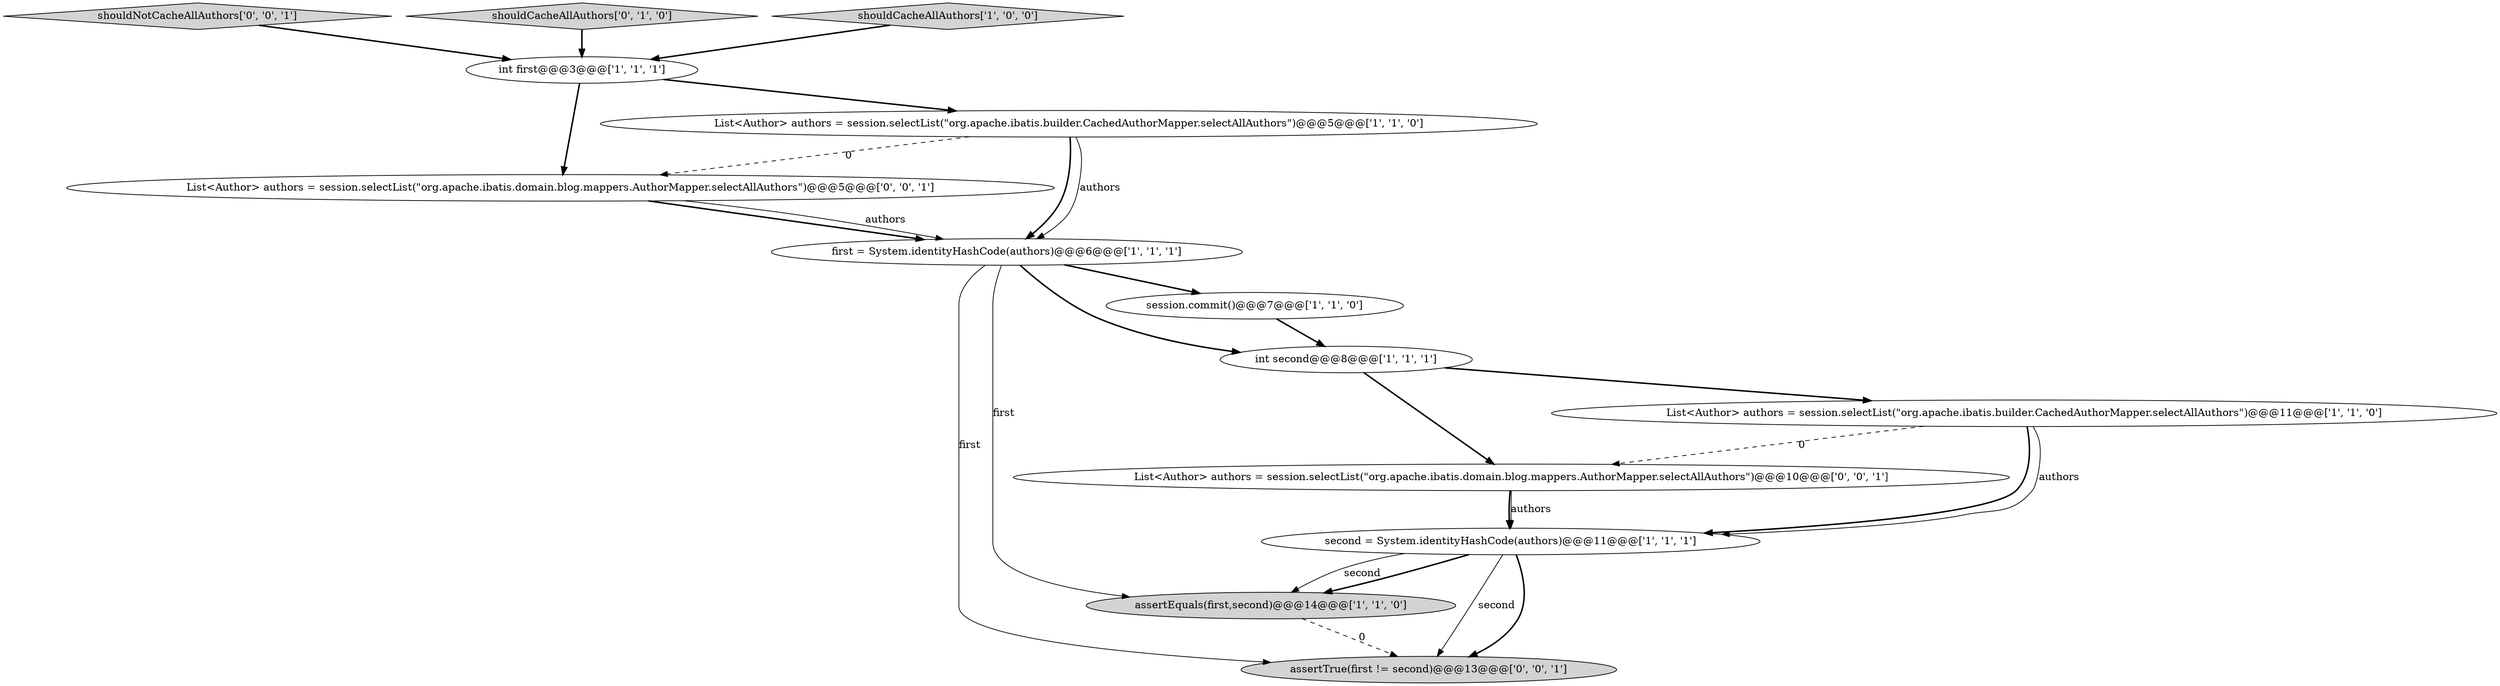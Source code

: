 digraph {
0 [style = filled, label = "first = System.identityHashCode(authors)@@@6@@@['1', '1', '1']", fillcolor = white, shape = ellipse image = "AAA0AAABBB1BBB"];
5 [style = filled, label = "assertEquals(first,second)@@@14@@@['1', '1', '0']", fillcolor = lightgray, shape = ellipse image = "AAA0AAABBB1BBB"];
6 [style = filled, label = "int second@@@8@@@['1', '1', '1']", fillcolor = white, shape = ellipse image = "AAA0AAABBB1BBB"];
1 [style = filled, label = "int first@@@3@@@['1', '1', '1']", fillcolor = white, shape = ellipse image = "AAA0AAABBB1BBB"];
7 [style = filled, label = "second = System.identityHashCode(authors)@@@11@@@['1', '1', '1']", fillcolor = white, shape = ellipse image = "AAA0AAABBB1BBB"];
11 [style = filled, label = "assertTrue(first != second)@@@13@@@['0', '0', '1']", fillcolor = lightgray, shape = ellipse image = "AAA0AAABBB3BBB"];
12 [style = filled, label = "List<Author> authors = session.selectList(\"org.apache.ibatis.domain.blog.mappers.AuthorMapper.selectAllAuthors\")@@@5@@@['0', '0', '1']", fillcolor = white, shape = ellipse image = "AAA0AAABBB3BBB"];
10 [style = filled, label = "List<Author> authors = session.selectList(\"org.apache.ibatis.domain.blog.mappers.AuthorMapper.selectAllAuthors\")@@@10@@@['0', '0', '1']", fillcolor = white, shape = ellipse image = "AAA0AAABBB3BBB"];
3 [style = filled, label = "session.commit()@@@7@@@['1', '1', '0']", fillcolor = white, shape = ellipse image = "AAA0AAABBB1BBB"];
8 [style = filled, label = "List<Author> authors = session.selectList(\"org.apache.ibatis.builder.CachedAuthorMapper.selectAllAuthors\")@@@5@@@['1', '1', '0']", fillcolor = white, shape = ellipse image = "AAA0AAABBB1BBB"];
13 [style = filled, label = "shouldNotCacheAllAuthors['0', '0', '1']", fillcolor = lightgray, shape = diamond image = "AAA0AAABBB3BBB"];
9 [style = filled, label = "shouldCacheAllAuthors['0', '1', '0']", fillcolor = lightgray, shape = diamond image = "AAA0AAABBB2BBB"];
4 [style = filled, label = "List<Author> authors = session.selectList(\"org.apache.ibatis.builder.CachedAuthorMapper.selectAllAuthors\")@@@11@@@['1', '1', '0']", fillcolor = white, shape = ellipse image = "AAA0AAABBB1BBB"];
2 [style = filled, label = "shouldCacheAllAuthors['1', '0', '0']", fillcolor = lightgray, shape = diamond image = "AAA0AAABBB1BBB"];
0->6 [style = bold, label=""];
12->0 [style = bold, label=""];
7->11 [style = solid, label="second"];
4->7 [style = bold, label=""];
6->4 [style = bold, label=""];
8->0 [style = bold, label=""];
8->0 [style = solid, label="authors"];
1->12 [style = bold, label=""];
4->10 [style = dashed, label="0"];
1->8 [style = bold, label=""];
7->5 [style = solid, label="second"];
0->3 [style = bold, label=""];
7->11 [style = bold, label=""];
5->11 [style = dashed, label="0"];
3->6 [style = bold, label=""];
6->10 [style = bold, label=""];
10->7 [style = bold, label=""];
8->12 [style = dashed, label="0"];
12->0 [style = solid, label="authors"];
2->1 [style = bold, label=""];
4->7 [style = solid, label="authors"];
0->11 [style = solid, label="first"];
7->5 [style = bold, label=""];
13->1 [style = bold, label=""];
0->5 [style = solid, label="first"];
9->1 [style = bold, label=""];
10->7 [style = solid, label="authors"];
}
